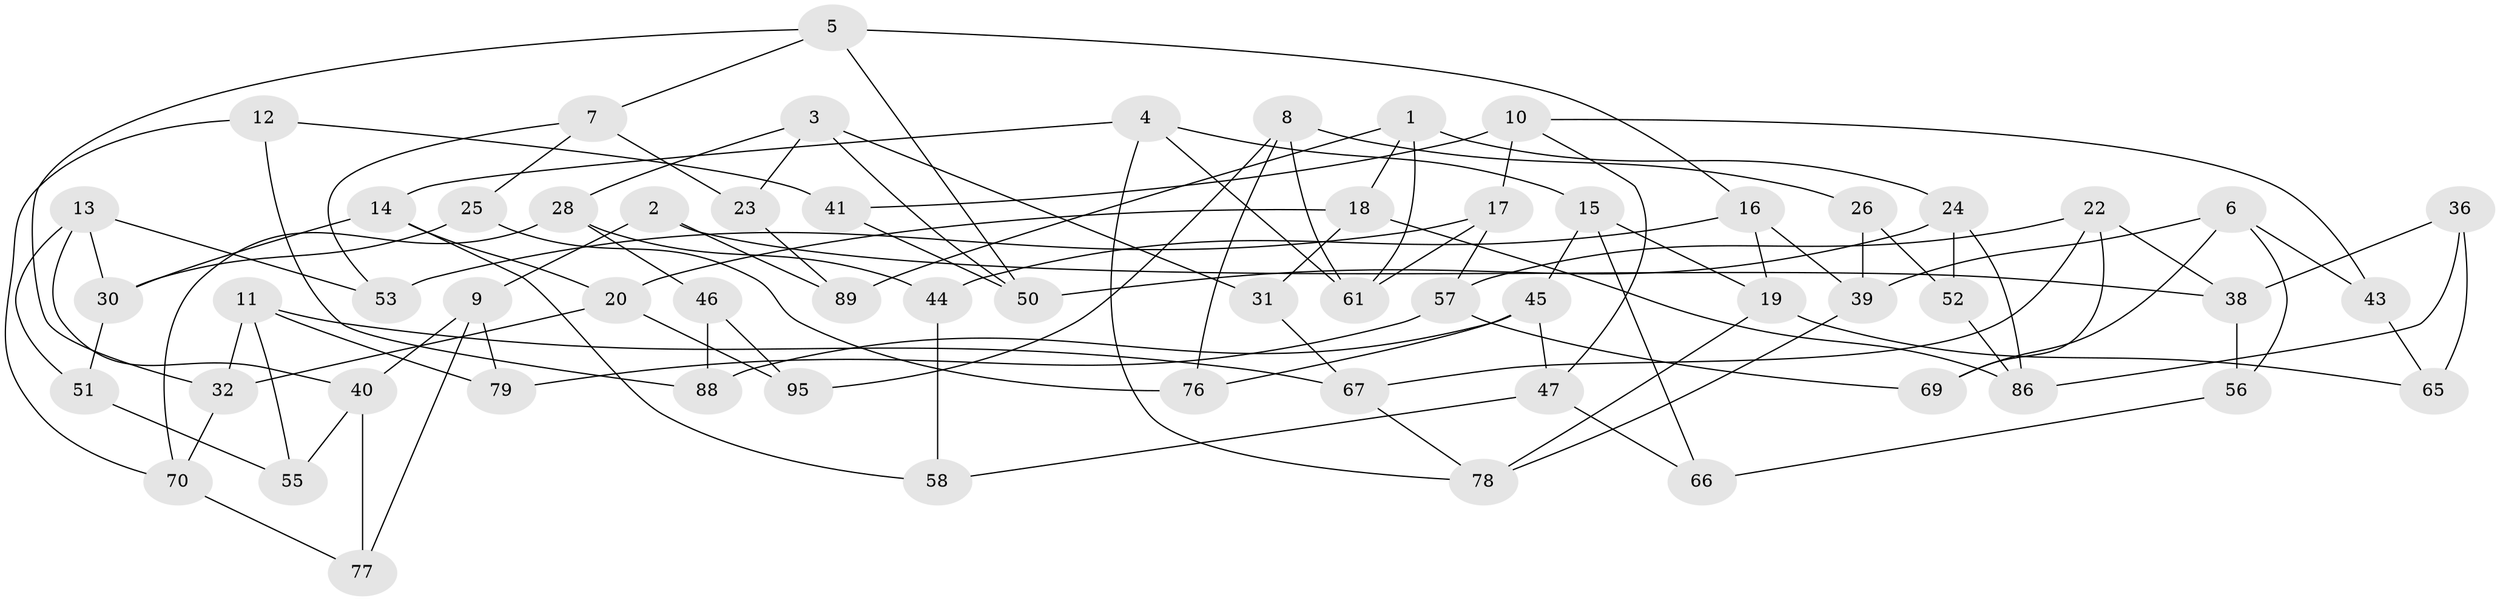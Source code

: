 // original degree distribution, {3: 1.0}
// Generated by graph-tools (version 1.1) at 2025/39/02/21/25 10:39:00]
// undirected, 61 vertices, 109 edges
graph export_dot {
graph [start="1"]
  node [color=gray90,style=filled];
  1 [super="+60"];
  2;
  3 [super="+85"];
  4 [super="+54"];
  5 [super="+21"];
  6 [super="+91"];
  7 [super="+35"];
  8 [super="+49"];
  9 [super="+62"];
  10 [super="+37"];
  11 [super="+34"];
  12;
  13 [super="+64"];
  14 [super="+98"];
  15 [super="+27"];
  16 [super="+84"];
  17 [super="+83"];
  18 [super="+42"];
  19 [super="+80"];
  20 [super="+94"];
  22 [super="+29"];
  23;
  24 [super="+99"];
  25;
  26;
  28 [super="+87"];
  30 [super="+33"];
  31;
  32 [super="+73"];
  36 [super="+81"];
  38 [super="+82"];
  39 [super="+48"];
  40 [super="+63"];
  41;
  43;
  44;
  45 [super="+75"];
  46 [super="+59"];
  47 [super="+71"];
  50 [super="+68"];
  51;
  52;
  53;
  55;
  56;
  57 [super="+100"];
  58;
  61 [super="+72"];
  65 [super="+92"];
  66;
  67 [super="+74"];
  69;
  70 [super="+90"];
  76;
  77;
  78 [super="+93"];
  79;
  86 [super="+96"];
  88 [super="+97"];
  89;
  95;
  1 -- 24;
  1 -- 89;
  1 -- 61;
  1 -- 18;
  2 -- 9;
  2 -- 89;
  2 -- 38;
  3 -- 50;
  3 -- 31;
  3 -- 28;
  3 -- 23;
  4 -- 78;
  4 -- 61;
  4 -- 14;
  4 -- 15;
  5 -- 16;
  5 -- 32;
  5 -- 7;
  5 -- 50;
  6 -- 43;
  6 -- 69;
  6 -- 56;
  6 -- 39;
  7 -- 23;
  7 -- 25;
  7 -- 53;
  8 -- 76;
  8 -- 26;
  8 -- 61;
  8 -- 95;
  9 -- 77;
  9 -- 40;
  9 -- 79;
  10 -- 41;
  10 -- 43;
  10 -- 17;
  10 -- 47;
  11 -- 79;
  11 -- 55;
  11 -- 67;
  11 -- 32;
  12 -- 41;
  12 -- 70;
  12 -- 88;
  13 -- 51;
  13 -- 40;
  13 -- 53;
  13 -- 30;
  14 -- 30;
  14 -- 58;
  14 -- 20;
  15 -- 45;
  15 -- 66;
  15 -- 19;
  16 -- 39;
  16 -- 19;
  16 -- 44;
  17 -- 61;
  17 -- 53;
  17 -- 57;
  18 -- 31;
  18 -- 20;
  18 -- 86;
  19 -- 78;
  19 -- 65;
  20 -- 32;
  20 -- 95;
  22 -- 69;
  22 -- 67;
  22 -- 38;
  22 -- 57;
  23 -- 89;
  24 -- 52;
  24 -- 86;
  24 -- 50;
  25 -- 30;
  25 -- 76;
  26 -- 52;
  26 -- 39;
  28 -- 70;
  28 -- 44;
  28 -- 46;
  30 -- 51;
  31 -- 67;
  32 -- 70;
  36 -- 65 [weight=2];
  36 -- 86;
  36 -- 38;
  38 -- 56;
  39 -- 78;
  40 -- 77;
  40 -- 55;
  41 -- 50;
  43 -- 65;
  44 -- 58;
  45 -- 88;
  45 -- 76;
  45 -- 47;
  46 -- 88 [weight=2];
  46 -- 95;
  47 -- 58;
  47 -- 66;
  51 -- 55;
  52 -- 86;
  56 -- 66;
  57 -- 69;
  57 -- 79;
  67 -- 78;
  70 -- 77;
}

